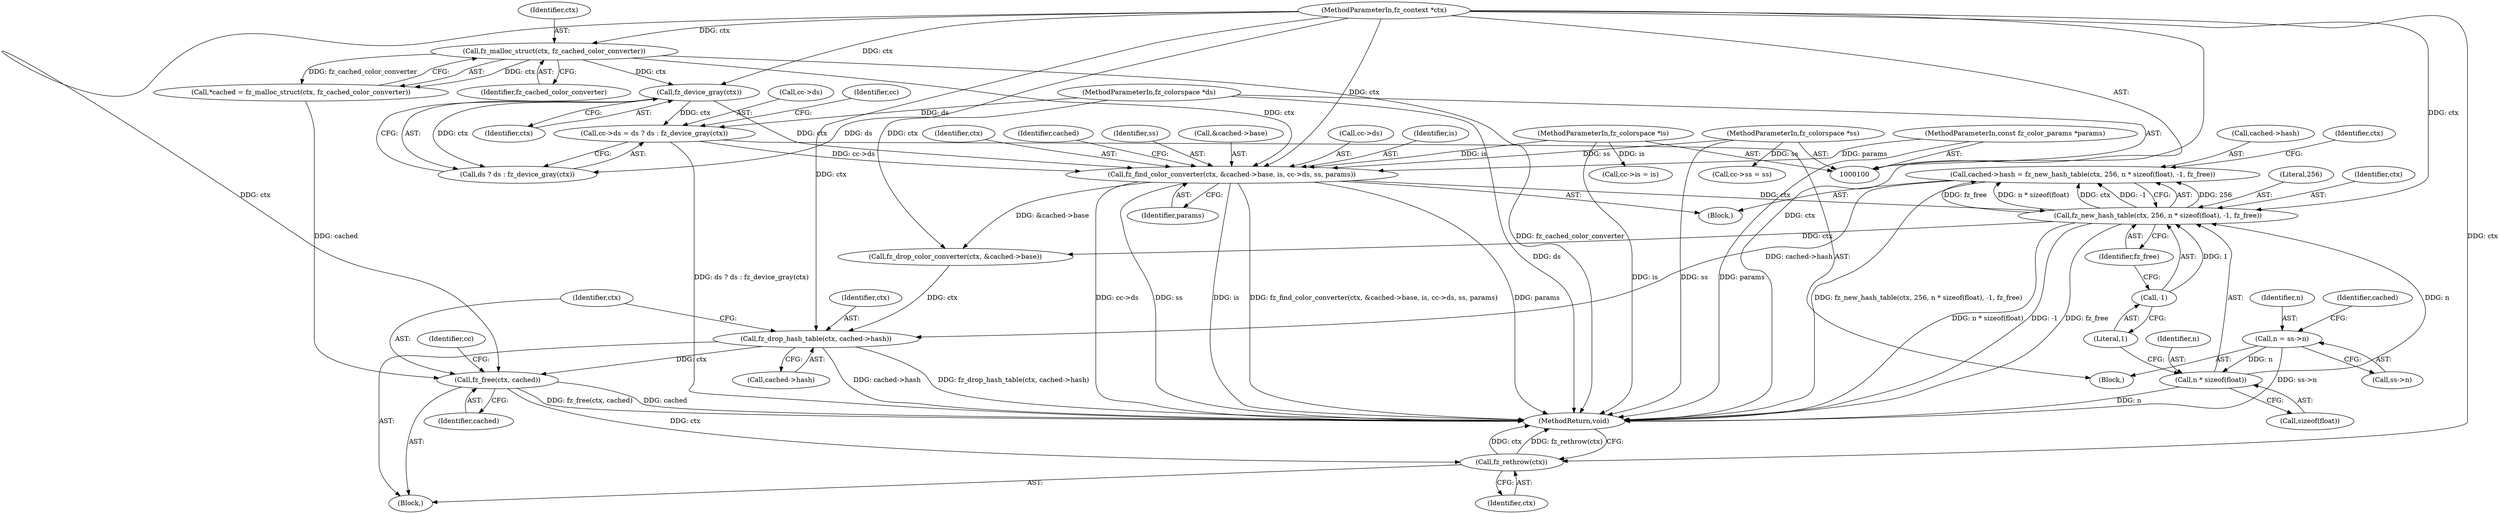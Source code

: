 digraph "0_ghostscript_83d4dae44c71816c084a635550acc1a51529b881@integer" {
"1000162" [label="(Call,cached->hash = fz_new_hash_table(ctx, 256, n * sizeof(float), -1, fz_free))"];
"1000166" [label="(Call,fz_new_hash_table(ctx, 256, n * sizeof(float), -1, fz_free))"];
"1000150" [label="(Call,fz_find_color_converter(ctx, &cached->base, is, cc->ds, ss, params))"];
"1000117" [label="(Call,fz_malloc_struct(ctx, fz_cached_color_converter))"];
"1000101" [label="(MethodParameterIn,fz_context *ctx)"];
"1000137" [label="(Call,fz_device_gray(ctx))"];
"1000103" [label="(MethodParameterIn,fz_colorspace *is)"];
"1000130" [label="(Call,cc->ds = ds ? ds : fz_device_gray(ctx))"];
"1000104" [label="(MethodParameterIn,fz_colorspace *ds)"];
"1000105" [label="(MethodParameterIn,fz_colorspace *ss)"];
"1000106" [label="(MethodParameterIn,const fz_color_params *params)"];
"1000169" [label="(Call,n * sizeof(float))"];
"1000109" [label="(Call,n = ss->n)"];
"1000173" [label="(Call,-1)"];
"1000183" [label="(Call,fz_drop_hash_table(ctx, cached->hash))"];
"1000188" [label="(Call,fz_free(ctx, cached))"];
"1000196" [label="(Call,fz_rethrow(ctx))"];
"1000175" [label="(Identifier,fz_free)"];
"1000157" [label="(Call,cc->ds)"];
"1000101" [label="(MethodParameterIn,fz_context *ctx)"];
"1000141" [label="(Identifier,cc)"];
"1000162" [label="(Call,cached->hash = fz_new_hash_table(ctx, 256, n * sizeof(float), -1, fz_free))"];
"1000117" [label="(Call,fz_malloc_struct(ctx, fz_cached_color_converter))"];
"1000119" [label="(Identifier,fz_cached_color_converter)"];
"1000138" [label="(Identifier,ctx)"];
"1000105" [label="(MethodParameterIn,fz_colorspace *ss)"];
"1000183" [label="(Call,fz_drop_hash_table(ctx, cached->hash))"];
"1000110" [label="(Identifier,n)"];
"1000168" [label="(Literal,256)"];
"1000156" [label="(Identifier,is)"];
"1000103" [label="(MethodParameterIn,fz_colorspace *is)"];
"1000115" [label="(Call,*cached = fz_malloc_struct(ctx, fz_cached_color_converter))"];
"1000163" [label="(Call,cached->hash)"];
"1000173" [label="(Call,-1)"];
"1000118" [label="(Identifier,ctx)"];
"1000170" [label="(Identifier,n)"];
"1000161" [label="(Identifier,params)"];
"1000176" [label="(Block,)"];
"1000177" [label="(Call,fz_drop_color_converter(ctx, &cached->base))"];
"1000150" [label="(Call,fz_find_color_converter(ctx, &cached->base, is, cc->ds, ss, params))"];
"1000151" [label="(Identifier,ctx)"];
"1000164" [label="(Identifier,cached)"];
"1000160" [label="(Identifier,ss)"];
"1000169" [label="(Call,n * sizeof(float))"];
"1000174" [label="(Literal,1)"];
"1000111" [label="(Call,ss->n)"];
"1000106" [label="(MethodParameterIn,const fz_color_params *params)"];
"1000185" [label="(Call,cached->hash)"];
"1000131" [label="(Call,cc->ds)"];
"1000198" [label="(MethodReturn,void)"];
"1000107" [label="(Block,)"];
"1000134" [label="(Call,ds ? ds : fz_device_gray(ctx))"];
"1000197" [label="(Identifier,ctx)"];
"1000149" [label="(Block,)"];
"1000184" [label="(Identifier,ctx)"];
"1000104" [label="(MethodParameterIn,fz_colorspace *ds)"];
"1000193" [label="(Identifier,cc)"];
"1000189" [label="(Identifier,ctx)"];
"1000152" [label="(Call,&cached->base)"];
"1000196" [label="(Call,fz_rethrow(ctx))"];
"1000178" [label="(Identifier,ctx)"];
"1000116" [label="(Identifier,cached)"];
"1000139" [label="(Call,cc->ss = ss)"];
"1000167" [label="(Identifier,ctx)"];
"1000137" [label="(Call,fz_device_gray(ctx))"];
"1000171" [label="(Call,sizeof(float))"];
"1000188" [label="(Call,fz_free(ctx, cached))"];
"1000130" [label="(Call,cc->ds = ds ? ds : fz_device_gray(ctx))"];
"1000166" [label="(Call,fz_new_hash_table(ctx, 256, n * sizeof(float), -1, fz_free))"];
"1000109" [label="(Call,n = ss->n)"];
"1000190" [label="(Identifier,cached)"];
"1000144" [label="(Call,cc->is = is)"];
"1000162" -> "1000149"  [label="AST: "];
"1000162" -> "1000166"  [label="CFG: "];
"1000163" -> "1000162"  [label="AST: "];
"1000166" -> "1000162"  [label="AST: "];
"1000178" -> "1000162"  [label="CFG: "];
"1000162" -> "1000198"  [label="DDG: fz_new_hash_table(ctx, 256, n * sizeof(float), -1, fz_free)"];
"1000166" -> "1000162"  [label="DDG: 256"];
"1000166" -> "1000162"  [label="DDG: fz_free"];
"1000166" -> "1000162"  [label="DDG: n * sizeof(float)"];
"1000166" -> "1000162"  [label="DDG: ctx"];
"1000166" -> "1000162"  [label="DDG: -1"];
"1000162" -> "1000183"  [label="DDG: cached->hash"];
"1000166" -> "1000175"  [label="CFG: "];
"1000167" -> "1000166"  [label="AST: "];
"1000168" -> "1000166"  [label="AST: "];
"1000169" -> "1000166"  [label="AST: "];
"1000173" -> "1000166"  [label="AST: "];
"1000175" -> "1000166"  [label="AST: "];
"1000166" -> "1000198"  [label="DDG: n * sizeof(float)"];
"1000166" -> "1000198"  [label="DDG: -1"];
"1000166" -> "1000198"  [label="DDG: fz_free"];
"1000150" -> "1000166"  [label="DDG: ctx"];
"1000101" -> "1000166"  [label="DDG: ctx"];
"1000169" -> "1000166"  [label="DDG: n"];
"1000173" -> "1000166"  [label="DDG: 1"];
"1000166" -> "1000177"  [label="DDG: ctx"];
"1000150" -> "1000149"  [label="AST: "];
"1000150" -> "1000161"  [label="CFG: "];
"1000151" -> "1000150"  [label="AST: "];
"1000152" -> "1000150"  [label="AST: "];
"1000156" -> "1000150"  [label="AST: "];
"1000157" -> "1000150"  [label="AST: "];
"1000160" -> "1000150"  [label="AST: "];
"1000161" -> "1000150"  [label="AST: "];
"1000164" -> "1000150"  [label="CFG: "];
"1000150" -> "1000198"  [label="DDG: cc->ds"];
"1000150" -> "1000198"  [label="DDG: ss"];
"1000150" -> "1000198"  [label="DDG: is"];
"1000150" -> "1000198"  [label="DDG: fz_find_color_converter(ctx, &cached->base, is, cc->ds, ss, params)"];
"1000150" -> "1000198"  [label="DDG: params"];
"1000117" -> "1000150"  [label="DDG: ctx"];
"1000137" -> "1000150"  [label="DDG: ctx"];
"1000101" -> "1000150"  [label="DDG: ctx"];
"1000103" -> "1000150"  [label="DDG: is"];
"1000130" -> "1000150"  [label="DDG: cc->ds"];
"1000105" -> "1000150"  [label="DDG: ss"];
"1000106" -> "1000150"  [label="DDG: params"];
"1000150" -> "1000177"  [label="DDG: &cached->base"];
"1000117" -> "1000115"  [label="AST: "];
"1000117" -> "1000119"  [label="CFG: "];
"1000118" -> "1000117"  [label="AST: "];
"1000119" -> "1000117"  [label="AST: "];
"1000115" -> "1000117"  [label="CFG: "];
"1000117" -> "1000198"  [label="DDG: fz_cached_color_converter"];
"1000117" -> "1000115"  [label="DDG: ctx"];
"1000117" -> "1000115"  [label="DDG: fz_cached_color_converter"];
"1000101" -> "1000117"  [label="DDG: ctx"];
"1000117" -> "1000137"  [label="DDG: ctx"];
"1000101" -> "1000100"  [label="AST: "];
"1000101" -> "1000198"  [label="DDG: ctx"];
"1000101" -> "1000137"  [label="DDG: ctx"];
"1000101" -> "1000177"  [label="DDG: ctx"];
"1000101" -> "1000183"  [label="DDG: ctx"];
"1000101" -> "1000188"  [label="DDG: ctx"];
"1000101" -> "1000196"  [label="DDG: ctx"];
"1000137" -> "1000134"  [label="AST: "];
"1000137" -> "1000138"  [label="CFG: "];
"1000138" -> "1000137"  [label="AST: "];
"1000134" -> "1000137"  [label="CFG: "];
"1000137" -> "1000130"  [label="DDG: ctx"];
"1000137" -> "1000134"  [label="DDG: ctx"];
"1000103" -> "1000100"  [label="AST: "];
"1000103" -> "1000198"  [label="DDG: is"];
"1000103" -> "1000144"  [label="DDG: is"];
"1000130" -> "1000107"  [label="AST: "];
"1000130" -> "1000134"  [label="CFG: "];
"1000131" -> "1000130"  [label="AST: "];
"1000134" -> "1000130"  [label="AST: "];
"1000141" -> "1000130"  [label="CFG: "];
"1000130" -> "1000198"  [label="DDG: ds ? ds : fz_device_gray(ctx)"];
"1000104" -> "1000130"  [label="DDG: ds"];
"1000104" -> "1000100"  [label="AST: "];
"1000104" -> "1000198"  [label="DDG: ds"];
"1000104" -> "1000134"  [label="DDG: ds"];
"1000105" -> "1000100"  [label="AST: "];
"1000105" -> "1000198"  [label="DDG: ss"];
"1000105" -> "1000139"  [label="DDG: ss"];
"1000106" -> "1000100"  [label="AST: "];
"1000106" -> "1000198"  [label="DDG: params"];
"1000169" -> "1000171"  [label="CFG: "];
"1000170" -> "1000169"  [label="AST: "];
"1000171" -> "1000169"  [label="AST: "];
"1000174" -> "1000169"  [label="CFG: "];
"1000169" -> "1000198"  [label="DDG: n"];
"1000109" -> "1000169"  [label="DDG: n"];
"1000109" -> "1000107"  [label="AST: "];
"1000109" -> "1000111"  [label="CFG: "];
"1000110" -> "1000109"  [label="AST: "];
"1000111" -> "1000109"  [label="AST: "];
"1000116" -> "1000109"  [label="CFG: "];
"1000109" -> "1000198"  [label="DDG: ss->n"];
"1000173" -> "1000174"  [label="CFG: "];
"1000174" -> "1000173"  [label="AST: "];
"1000175" -> "1000173"  [label="CFG: "];
"1000183" -> "1000176"  [label="AST: "];
"1000183" -> "1000185"  [label="CFG: "];
"1000184" -> "1000183"  [label="AST: "];
"1000185" -> "1000183"  [label="AST: "];
"1000189" -> "1000183"  [label="CFG: "];
"1000183" -> "1000198"  [label="DDG: cached->hash"];
"1000183" -> "1000198"  [label="DDG: fz_drop_hash_table(ctx, cached->hash)"];
"1000177" -> "1000183"  [label="DDG: ctx"];
"1000183" -> "1000188"  [label="DDG: ctx"];
"1000188" -> "1000176"  [label="AST: "];
"1000188" -> "1000190"  [label="CFG: "];
"1000189" -> "1000188"  [label="AST: "];
"1000190" -> "1000188"  [label="AST: "];
"1000193" -> "1000188"  [label="CFG: "];
"1000188" -> "1000198"  [label="DDG: fz_free(ctx, cached)"];
"1000188" -> "1000198"  [label="DDG: cached"];
"1000115" -> "1000188"  [label="DDG: cached"];
"1000188" -> "1000196"  [label="DDG: ctx"];
"1000196" -> "1000176"  [label="AST: "];
"1000196" -> "1000197"  [label="CFG: "];
"1000197" -> "1000196"  [label="AST: "];
"1000198" -> "1000196"  [label="CFG: "];
"1000196" -> "1000198"  [label="DDG: ctx"];
"1000196" -> "1000198"  [label="DDG: fz_rethrow(ctx)"];
}
